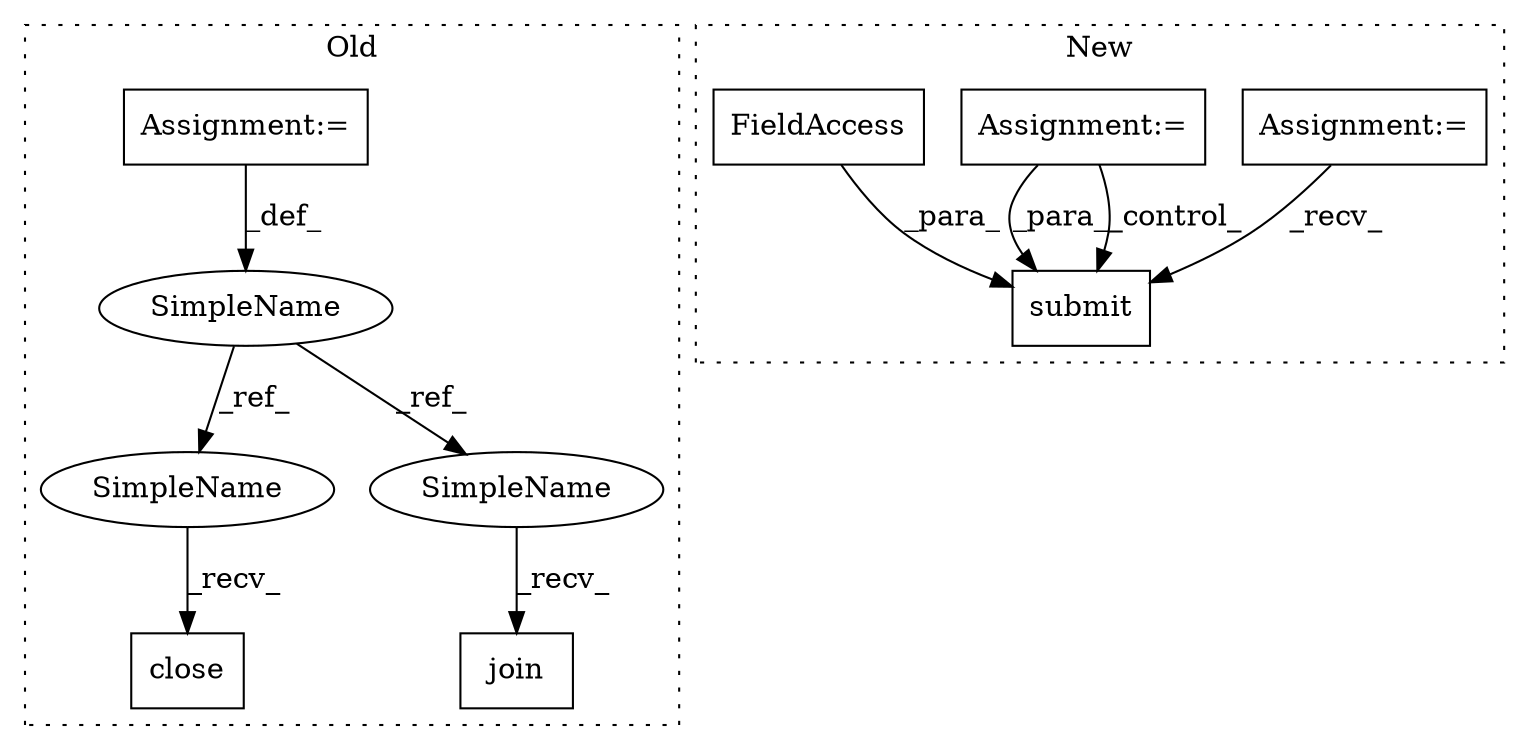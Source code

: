digraph G {
subgraph cluster0 {
1 [label="join" a="32" s="5122" l="6" shape="box"];
5 [label="SimpleName" a="42" s="4588" l="4" shape="ellipse"];
6 [label="close" a="32" s="5102" l="7" shape="box"];
7 [label="Assignment:=" a="7" s="4592" l="1" shape="box"];
9 [label="SimpleName" a="42" s="5097" l="4" shape="ellipse"];
10 [label="SimpleName" a="42" s="5117" l="4" shape="ellipse"];
label = "Old";
style="dotted";
}
subgraph cluster1 {
2 [label="submit" a="32" s="4819,5019" l="7,1" shape="box"];
3 [label="Assignment:=" a="7" s="4701" l="4" shape="box"];
4 [label="Assignment:=" a="7" s="4715,4800" l="61,2" shape="box"];
8 [label="FieldAccess" a="22" s="4847" l="12" shape="box"];
label = "New";
style="dotted";
}
3 -> 2 [label="_recv_"];
4 -> 2 [label="_para_"];
4 -> 2 [label="_control_"];
5 -> 10 [label="_ref_"];
5 -> 9 [label="_ref_"];
7 -> 5 [label="_def_"];
8 -> 2 [label="_para_"];
9 -> 6 [label="_recv_"];
10 -> 1 [label="_recv_"];
}